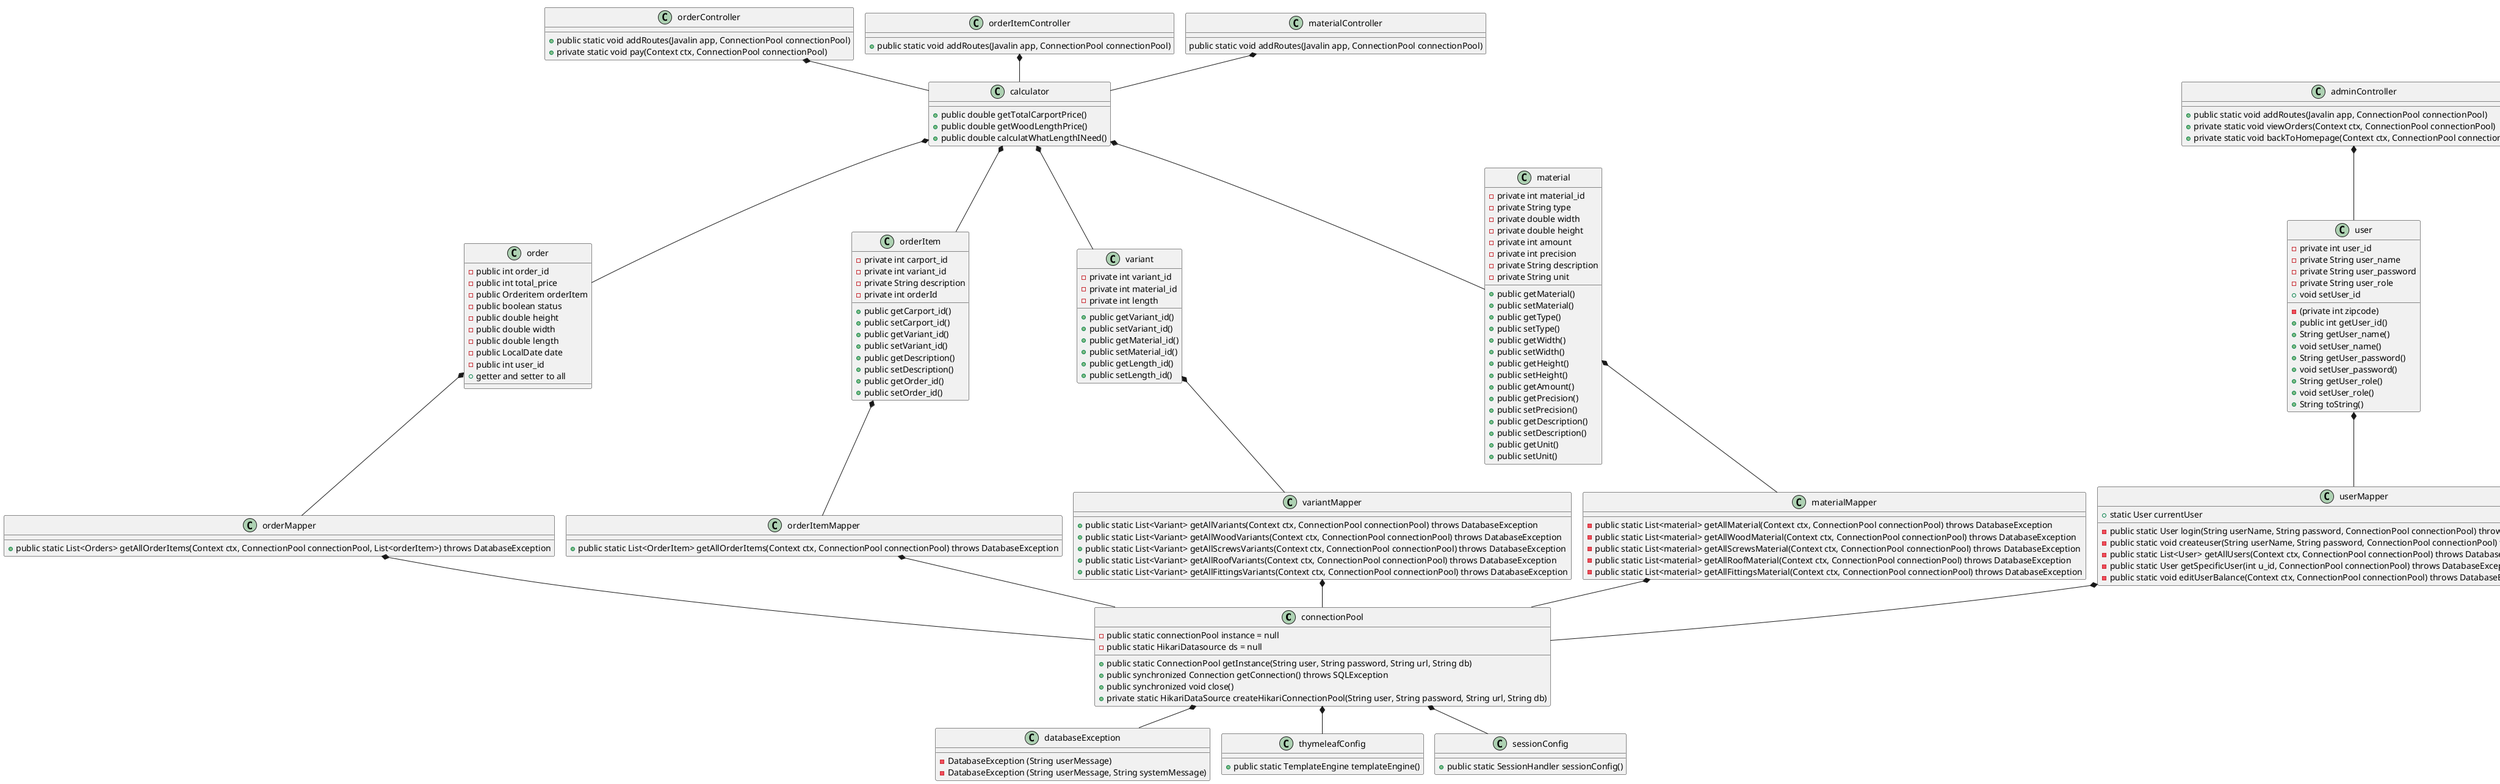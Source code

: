 @startuml
!pragma layout smetana

class connectionPool
class databaseException
class thymeleafConfig
class sessionConfig

class user
class order
class orderItem
class variant
class material

class materialMapper
class userMapper
class variantMapper
class orderItemMapper
class orderMapper

class adminController
class orderController
class orderItemController
class materialController

class calculator

connectionPool *-- databaseException
connectionPool *-- thymeleafConfig
connectionPool *-- sessionConfig

userMapper *-- connectionPool
variantMapper *-- connectionPool
orderItemMapper *-- connectionPool
orderMapper *-- connectionPool
materialMapper *-- connectionPool

user *-- userMapper
variant *-- variantMapper
order *-- orderMapper
orderItem *-- orderItemMapper
material *-- materialMapper

calculator *-- material
calculator *-- variant
calculator *-- order
calculator *-- orderItem


adminController *-- user
materialController *-- calculator
orderController *-- calculator
orderItemController *-- calculator


databaseException : - DatabaseException (String userMessage)
databaseException : - DatabaseException (String userMessage, String systemMessage)

connectionPool : - public static connectionPool instance = null
connectionPool : - public static HikariDatasource ds = null
connectionPool : + public static ConnectionPool getInstance(String user, String password, String url, String db)
connectionPool : + public synchronized Connection getConnection() throws SQLException
connectionPool : + public synchronized void close()
connectionPool : + private static HikariDataSource createHikariConnectionPool(String user, String password, String url, String db)


userMapper : + static User currentUser
userMapper : - public static User login(String userName, String password, ConnectionPool connectionPool) throws DatabaseException
userMapper : - public static void createuser(String userName, String password, ConnectionPool connectionPool) throws DatabaseException
userMapper : - public static List<User> getAllUsers(Context ctx, ConnectionPool connectionPool) throws DatabaseException
userMapper : - public static User getSpecificUser(int u_id, ConnectionPool connectionPool) throws DatabaseException
userMapper : - public static void editUserBalance(Context ctx, ConnectionPool connectionPool) throws DatabaseException

user : - private int user_id
user : - private String user_name
user : - private String user_password
user : - private String user_role
user : - (private int zipcode)

user : + public int getUser_id()
user : + void setUser_id
user : + String getUser_name()
user : + void setUser_name()
user : + String getUser_password()
user : + void setUser_password()
user : + String getUser_role()
user : + void setUser_role()
user : + String toString()

materialMapper : - public static List<material> getAllMaterial(Context ctx, ConnectionPool connectionPool) throws DatabaseException
materialMapper : - public static List<material> getAllWoodMaterial(Context ctx, ConnectionPool connectionPool) throws DatabaseException
materialMapper : - public static List<material> getAllScrewsMaterial(Context ctx, ConnectionPool connectionPool) throws DatabaseException
materialMapper : - public static List<material> getAllRoofMaterial(Context ctx, ConnectionPool connectionPool) throws DatabaseException
materialMapper : - public static List<material> getAllFittingsMaterial(Context ctx, ConnectionPool connectionPool) throws DatabaseException

material : - private int material_id
material : - private String type
material : - private double width
material : - private double height
material : - private int amount
material : - private int precision
material : - private String description
material : - private String unit

material : + public getMaterial()
material : + public setMaterial()
material : + public getType()
material : + public setType()
material : + public getWidth()
material : + public setWidth()
material : + public getHeight()
material : + public setHeight()
material : + public getAmount()
material : + public getPrecision()
material : + public setPrecision()
material : + public getDescription()
material : + public setDescription()
material : + public getUnit()
material : + public setUnit()

variantMapper : + public static List<Variant> getAllVariants(Context ctx, ConnectionPool connectionPool) throws DatabaseException
variantMapper : + public static List<Variant> getAllWoodVariants(Context ctx, ConnectionPool connectionPool) throws DatabaseException
variantMapper : + public static List<Variant> getAllScrewsVariants(Context ctx, ConnectionPool connectionPool) throws DatabaseException
variantMapper : + public static List<Variant> getAllRoofVariants(Context ctx, ConnectionPool connectionPool) throws DatabaseException
variantMapper : + public static List<Variant> getAllFittingsVariants(Context ctx, ConnectionPool connectionPool) throws DatabaseException

variant : - private int variant_id
variant : - private int material_id
variant : - private int length

variant : + public getVariant_id()
variant : + public setVariant_id()
variant : + public getMaterial_id()
variant : + public setMaterial_id()
variant : + public getLength_id()
variant : + public setLength_id()

orderItemMapper : + public static List<OrderItem> getAllOrderItems(Context ctx, ConnectionPool connectionPool) throws DatabaseException

orderItem : - private int carport_id
orderItem : - private int variant_id
orderItem : - private String description
orderItem : - private int orderId

orderItem : + public getCarport_id()
orderItem : + public setCarport_id()
orderItem : + public getVariant_id()
orderItem : + public setVariant_id()
orderItem : + public getDescription()
orderItem : + public setDescription()
orderItem : + public getOrder_id()
orderItem : + public setOrder_id()

orderMapper : + public static List<Orders> getAllOrderItems(Context ctx, ConnectionPool connectionPool, List<orderItem>) throws DatabaseException

order : - public int order_id
order : - public int total_price
order : - public Orderitem orderItem
order : - public boolean status
order : - public double height
order : - public double width
order : - public double length
order : - public LocalDate date
order : - public int user_id

order : + getter and setter to all


calculator : + public double getTotalCarportPrice()
calculator : + public double getWoodLengthPrice()
calculator : + public double calculatWhatLengthINeed()

orderController : + public static void addRoutes(Javalin app, ConnectionPool connectionPool)
orderController : + private static void pay(Context ctx, ConnectionPool connectionPool)

orderItemController : + public static void addRoutes(Javalin app, ConnectionPool connectionPool)

adminController : + public static void addRoutes(Javalin app, ConnectionPool connectionPool)
adminController : + private static void viewOrders(Context ctx, ConnectionPool connectionPool)
adminController : + private static void backToHomepage(Context ctx, ConnectionPool connectionPool)

materialController : public static void addRoutes(Javalin app, ConnectionPool connectionPool)

thymeleafConfig : + public static TemplateEngine templateEngine()

sessionConfig : + public static SessionHandler sessionConfig()

@enduml